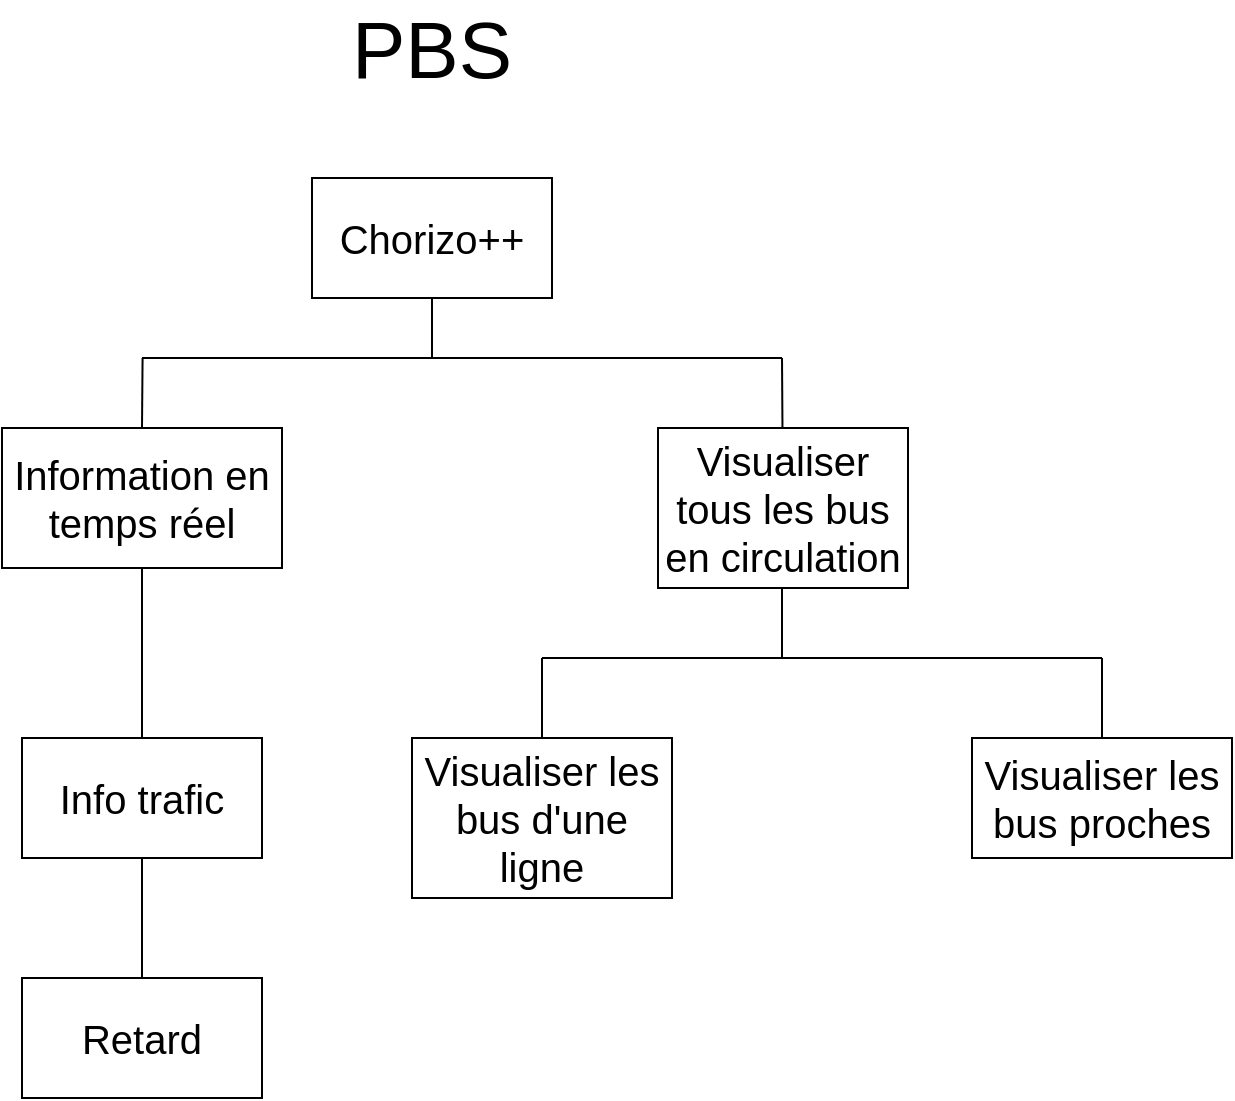 <mxfile version="17.4.0" type="github">
  <diagram id="3Yye_7mj_xZUB-Pf3n5o" name="Page-1">
    <mxGraphModel dx="981" dy="545" grid="1" gridSize="10" guides="1" tooltips="1" connect="1" arrows="1" fold="1" page="1" pageScale="1" pageWidth="850" pageHeight="1100" math="0" shadow="0">
      <root>
        <mxCell id="0" />
        <mxCell id="1" parent="0" />
        <mxCell id="2bPhqKd2y6_9sCXYiY68-1" value="&lt;font style=&quot;font-size: 40px&quot;&gt;PBS&lt;/font&gt;" style="text;html=1;strokeColor=none;fillColor=none;align=center;verticalAlign=middle;whiteSpace=wrap;rounded=0;" vertex="1" parent="1">
          <mxGeometry x="395" y="80" width="60" height="30" as="geometry" />
        </mxCell>
        <mxCell id="2bPhqKd2y6_9sCXYiY68-3" value="Chorizo++" style="rounded=0;whiteSpace=wrap;html=1;fontSize=20;" vertex="1" parent="1">
          <mxGeometry x="365" y="160" width="120" height="60" as="geometry" />
        </mxCell>
        <mxCell id="2bPhqKd2y6_9sCXYiY68-4" value="&lt;div&gt;Visualiser tous les bus&lt;/div&gt;&lt;div&gt;en circulation&lt;br&gt;&lt;/div&gt;" style="rounded=0;whiteSpace=wrap;html=1;fontSize=20;" vertex="1" parent="1">
          <mxGeometry x="538" y="285" width="125" height="80" as="geometry" />
        </mxCell>
        <mxCell id="2bPhqKd2y6_9sCXYiY68-5" value="Visualiser les bus d&#39;une ligne" style="rounded=0;whiteSpace=wrap;html=1;fontSize=20;" vertex="1" parent="1">
          <mxGeometry x="415" y="440" width="130" height="80" as="geometry" />
        </mxCell>
        <mxCell id="2bPhqKd2y6_9sCXYiY68-6" value="Visualiser les bus proches" style="rounded=0;whiteSpace=wrap;html=1;fontSize=20;" vertex="1" parent="1">
          <mxGeometry x="695" y="440" width="130" height="60" as="geometry" />
        </mxCell>
        <mxCell id="2bPhqKd2y6_9sCXYiY68-7" value="Information en temps réel" style="rounded=0;whiteSpace=wrap;html=1;fontSize=20;" vertex="1" parent="1">
          <mxGeometry x="210" y="285" width="140" height="70" as="geometry" />
        </mxCell>
        <mxCell id="2bPhqKd2y6_9sCXYiY68-8" value="Info trafic" style="rounded=0;whiteSpace=wrap;html=1;fontSize=20;" vertex="1" parent="1">
          <mxGeometry x="220" y="440" width="120" height="60" as="geometry" />
        </mxCell>
        <mxCell id="2bPhqKd2y6_9sCXYiY68-9" value="Retard" style="rounded=0;whiteSpace=wrap;html=1;fontSize=20;" vertex="1" parent="1">
          <mxGeometry x="220" y="560" width="120" height="60" as="geometry" />
        </mxCell>
        <mxCell id="2bPhqKd2y6_9sCXYiY68-10" value="" style="endArrow=none;html=1;rounded=0;fontSize=20;" edge="1" parent="1">
          <mxGeometry width="50" height="50" relative="1" as="geometry">
            <mxPoint x="425" y="250" as="sourcePoint" />
            <mxPoint x="425" y="220" as="targetPoint" />
          </mxGeometry>
        </mxCell>
        <mxCell id="2bPhqKd2y6_9sCXYiY68-11" value="" style="endArrow=none;html=1;rounded=0;fontSize=20;" edge="1" parent="1">
          <mxGeometry width="50" height="50" relative="1" as="geometry">
            <mxPoint x="280" y="285" as="sourcePoint" />
            <mxPoint x="280.29" y="250" as="targetPoint" />
          </mxGeometry>
        </mxCell>
        <mxCell id="2bPhqKd2y6_9sCXYiY68-12" value="" style="endArrow=none;html=1;rounded=0;fontSize=20;" edge="1" parent="1">
          <mxGeometry width="50" height="50" relative="1" as="geometry">
            <mxPoint x="280" y="250" as="sourcePoint" />
            <mxPoint x="425" y="250" as="targetPoint" />
          </mxGeometry>
        </mxCell>
        <mxCell id="2bPhqKd2y6_9sCXYiY68-13" value="" style="endArrow=none;html=1;rounded=0;fontSize=20;" edge="1" parent="1">
          <mxGeometry width="50" height="50" relative="1" as="geometry">
            <mxPoint x="425" y="250" as="sourcePoint" />
            <mxPoint x="600" y="250" as="targetPoint" />
          </mxGeometry>
        </mxCell>
        <mxCell id="2bPhqKd2y6_9sCXYiY68-15" value="" style="endArrow=none;html=1;rounded=0;fontSize=20;" edge="1" parent="1" source="2bPhqKd2y6_9sCXYiY68-4">
          <mxGeometry width="50" height="50" relative="1" as="geometry">
            <mxPoint x="550" y="300" as="sourcePoint" />
            <mxPoint x="600" y="250" as="targetPoint" />
          </mxGeometry>
        </mxCell>
        <mxCell id="2bPhqKd2y6_9sCXYiY68-16" value="" style="endArrow=none;html=1;rounded=0;fontSize=20;" edge="1" parent="1">
          <mxGeometry width="50" height="50" relative="1" as="geometry">
            <mxPoint x="480" y="440" as="sourcePoint" />
            <mxPoint x="480" y="400" as="targetPoint" />
          </mxGeometry>
        </mxCell>
        <mxCell id="2bPhqKd2y6_9sCXYiY68-17" value="" style="endArrow=none;html=1;rounded=0;fontSize=20;" edge="1" parent="1">
          <mxGeometry width="50" height="50" relative="1" as="geometry">
            <mxPoint x="760" y="440" as="sourcePoint" />
            <mxPoint x="760" y="400" as="targetPoint" />
          </mxGeometry>
        </mxCell>
        <mxCell id="2bPhqKd2y6_9sCXYiY68-18" value="" style="endArrow=none;html=1;rounded=0;fontSize=20;" edge="1" parent="1">
          <mxGeometry width="50" height="50" relative="1" as="geometry">
            <mxPoint x="600" y="400" as="sourcePoint" />
            <mxPoint x="600" y="365" as="targetPoint" />
          </mxGeometry>
        </mxCell>
        <mxCell id="2bPhqKd2y6_9sCXYiY68-19" value="" style="endArrow=none;html=1;rounded=0;fontSize=20;" edge="1" parent="1">
          <mxGeometry width="50" height="50" relative="1" as="geometry">
            <mxPoint x="480" y="400" as="sourcePoint" />
            <mxPoint x="760" y="400" as="targetPoint" />
          </mxGeometry>
        </mxCell>
        <mxCell id="2bPhqKd2y6_9sCXYiY68-20" value="" style="endArrow=none;html=1;rounded=0;fontSize=20;exitX=0.5;exitY=0;exitDx=0;exitDy=0;" edge="1" parent="1" source="2bPhqKd2y6_9sCXYiY68-8">
          <mxGeometry width="50" height="50" relative="1" as="geometry">
            <mxPoint x="230" y="405" as="sourcePoint" />
            <mxPoint x="280" y="355" as="targetPoint" />
          </mxGeometry>
        </mxCell>
        <mxCell id="2bPhqKd2y6_9sCXYiY68-21" value="" style="endArrow=none;html=1;rounded=0;fontSize=20;exitX=0.5;exitY=0;exitDx=0;exitDy=0;" edge="1" parent="1" source="2bPhqKd2y6_9sCXYiY68-9">
          <mxGeometry width="50" height="50" relative="1" as="geometry">
            <mxPoint x="230" y="550" as="sourcePoint" />
            <mxPoint x="280" y="500" as="targetPoint" />
          </mxGeometry>
        </mxCell>
      </root>
    </mxGraphModel>
  </diagram>
</mxfile>
